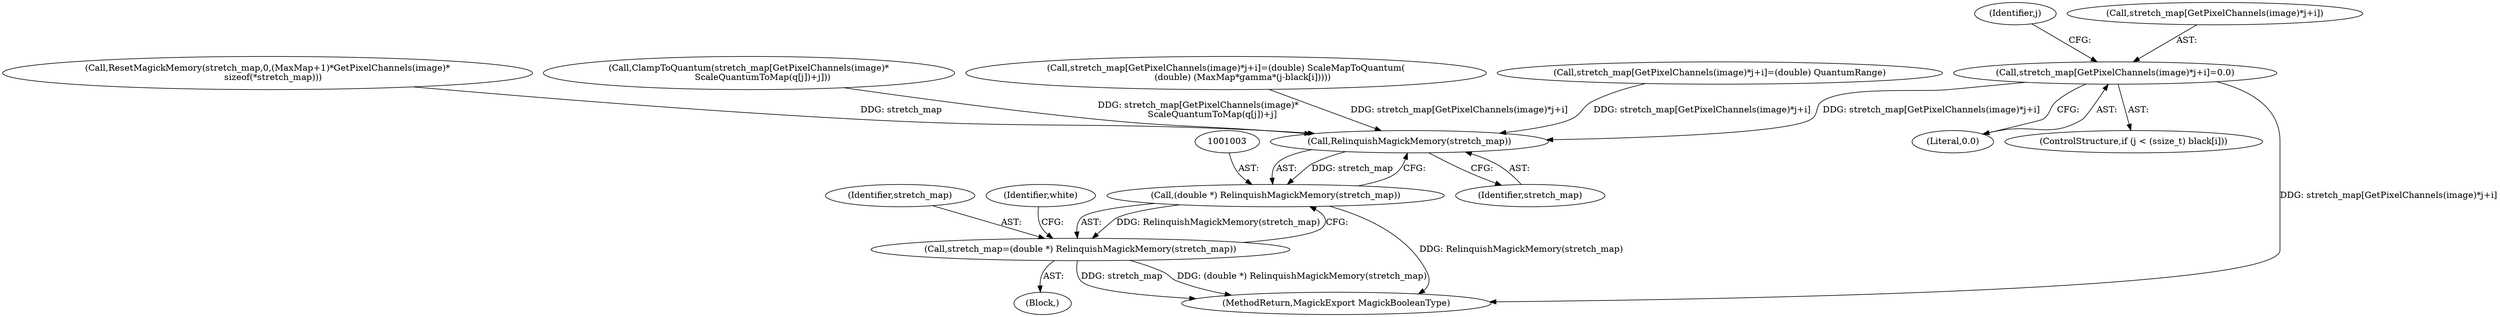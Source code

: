 digraph "0_ImageMagick_76401e172ea3a55182be2b8e2aca4d07270f6da6@array" {
"1000602" [label="(Call,stretch_map[GetPixelChannels(image)*j+i]=0.0)"];
"1001004" [label="(Call,RelinquishMagickMemory(stretch_map))"];
"1001002" [label="(Call,(double *) RelinquishMagickMemory(stretch_map))"];
"1001000" [label="(Call,stretch_map=(double *) RelinquishMagickMemory(stretch_map))"];
"1000602" [label="(Call,stretch_map[GetPixelChannels(image)*j+i]=0.0)"];
"1000611" [label="(Literal,0.0)"];
"1000544" [label="(Call,ResetMagickMemory(stretch_map,0,(MaxMap+1)*GetPixelChannels(image)*\n    sizeof(*stretch_map)))"];
"1001004" [label="(Call,RelinquishMagickMemory(stretch_map))"];
"1000581" [label="(Identifier,j)"];
"1001002" [label="(Call,(double *) RelinquishMagickMemory(stretch_map))"];
"1000944" [label="(Call,ClampToQuantum(stretch_map[GetPixelChannels(image)*\n          ScaleQuantumToMap(q[j])+j]))"];
"1000634" [label="(Call,stretch_map[GetPixelChannels(image)*j+i]=(double) ScaleMapToQuantum(\n            (double) (MaxMap*gamma*(j-black[i]))))"];
"1000594" [label="(ControlStructure,if (j < (ssize_t) black[i]))"];
"1000621" [label="(Call,stretch_map[GetPixelChannels(image)*j+i]=(double) QuantumRange)"];
"1000111" [label="(Block,)"];
"1000603" [label="(Call,stretch_map[GetPixelChannels(image)*j+i])"];
"1001001" [label="(Identifier,stretch_map)"];
"1001000" [label="(Call,stretch_map=(double *) RelinquishMagickMemory(stretch_map))"];
"1001020" [label="(MethodReturn,MagickExport MagickBooleanType)"];
"1001007" [label="(Identifier,white)"];
"1001005" [label="(Identifier,stretch_map)"];
"1000602" -> "1000594"  [label="AST: "];
"1000602" -> "1000611"  [label="CFG: "];
"1000603" -> "1000602"  [label="AST: "];
"1000611" -> "1000602"  [label="AST: "];
"1000581" -> "1000602"  [label="CFG: "];
"1000602" -> "1001020"  [label="DDG: stretch_map[GetPixelChannels(image)*j+i]"];
"1000602" -> "1001004"  [label="DDG: stretch_map[GetPixelChannels(image)*j+i]"];
"1001004" -> "1001002"  [label="AST: "];
"1001004" -> "1001005"  [label="CFG: "];
"1001005" -> "1001004"  [label="AST: "];
"1001002" -> "1001004"  [label="CFG: "];
"1001004" -> "1001002"  [label="DDG: stretch_map"];
"1000621" -> "1001004"  [label="DDG: stretch_map[GetPixelChannels(image)*j+i]"];
"1000634" -> "1001004"  [label="DDG: stretch_map[GetPixelChannels(image)*j+i]"];
"1000944" -> "1001004"  [label="DDG: stretch_map[GetPixelChannels(image)*\n          ScaleQuantumToMap(q[j])+j]"];
"1000544" -> "1001004"  [label="DDG: stretch_map"];
"1001002" -> "1001000"  [label="AST: "];
"1001003" -> "1001002"  [label="AST: "];
"1001000" -> "1001002"  [label="CFG: "];
"1001002" -> "1001020"  [label="DDG: RelinquishMagickMemory(stretch_map)"];
"1001002" -> "1001000"  [label="DDG: RelinquishMagickMemory(stretch_map)"];
"1001000" -> "1000111"  [label="AST: "];
"1001001" -> "1001000"  [label="AST: "];
"1001007" -> "1001000"  [label="CFG: "];
"1001000" -> "1001020"  [label="DDG: stretch_map"];
"1001000" -> "1001020"  [label="DDG: (double *) RelinquishMagickMemory(stretch_map)"];
}
